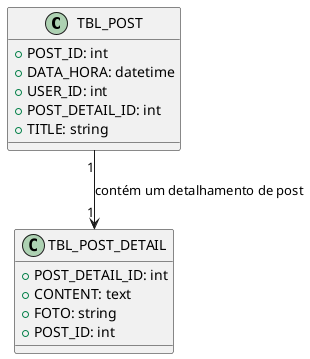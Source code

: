 @startuml
class TBL_POST {
    +POST_ID: int
    +DATA_HORA: datetime
    +USER_ID: int
    +POST_DETAIL_ID: int
    +TITLE: string
}

class TBL_POST_DETAIL {
    +POST_DETAIL_ID: int
    +CONTENT: text
    +FOTO: string
    +POST_ID: int
}

TBL_POST "1" --> "1" TBL_POST_DETAIL : contém um detalhamento de post
@enduml
